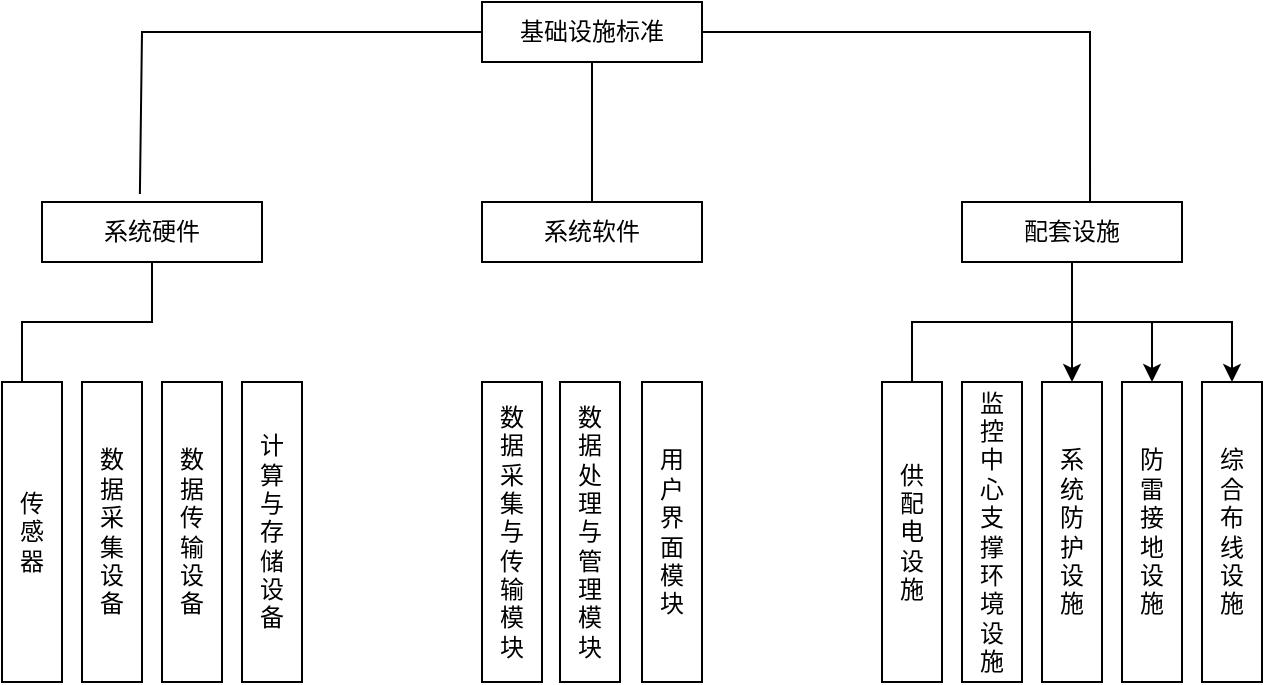 <mxfile version="24.8.4">
  <diagram name="第 1 页" id="TFw86LQmR-_3ckI362Ps">
    <mxGraphModel dx="712" dy="737" grid="1" gridSize="10" guides="1" tooltips="1" connect="1" arrows="1" fold="1" page="1" pageScale="1" pageWidth="827" pageHeight="1169" math="0" shadow="0">
      <root>
        <mxCell id="0" />
        <mxCell id="1" parent="0" />
        <mxCell id="VQQAnVN5WDwD28waIKjL-40" style="edgeStyle=orthogonalEdgeStyle;rounded=0;orthogonalLoop=1;jettySize=auto;html=1;entryX=0.333;entryY=0.2;entryDx=0;entryDy=0;entryPerimeter=0;" edge="1" parent="1" source="VQQAnVN5WDwD28waIKjL-4" target="VQQAnVN5WDwD28waIKjL-12">
          <mxGeometry relative="1" as="geometry" />
        </mxCell>
        <mxCell id="VQQAnVN5WDwD28waIKjL-1" value="基础设施标准" style="rounded=0;whiteSpace=wrap;html=1;" vertex="1" parent="1">
          <mxGeometry x="360" y="110" width="110" height="30" as="geometry" />
        </mxCell>
        <mxCell id="VQQAnVN5WDwD28waIKjL-4" value="系统硬件" style="rounded=0;whiteSpace=wrap;html=1;" vertex="1" parent="1">
          <mxGeometry x="140" y="210" width="110" height="30" as="geometry" />
        </mxCell>
        <mxCell id="VQQAnVN5WDwD28waIKjL-5" value="系统软件" style="rounded=0;whiteSpace=wrap;html=1;" vertex="1" parent="1">
          <mxGeometry x="360" y="210" width="110" height="30" as="geometry" />
        </mxCell>
        <mxCell id="VQQAnVN5WDwD28waIKjL-35" style="edgeStyle=orthogonalEdgeStyle;rounded=0;orthogonalLoop=1;jettySize=auto;html=1;" edge="1" parent="1" source="VQQAnVN5WDwD28waIKjL-6">
          <mxGeometry relative="1" as="geometry">
            <mxPoint x="570" y="310" as="targetPoint" />
            <Array as="points">
              <mxPoint x="655" y="270" />
              <mxPoint x="575" y="270" />
              <mxPoint x="575" y="310" />
            </Array>
          </mxGeometry>
        </mxCell>
        <mxCell id="VQQAnVN5WDwD28waIKjL-37" style="edgeStyle=orthogonalEdgeStyle;rounded=0;orthogonalLoop=1;jettySize=auto;html=1;exitX=0.5;exitY=1;exitDx=0;exitDy=0;" edge="1" parent="1" source="VQQAnVN5WDwD28waIKjL-6" target="VQQAnVN5WDwD28waIKjL-22">
          <mxGeometry relative="1" as="geometry" />
        </mxCell>
        <mxCell id="VQQAnVN5WDwD28waIKjL-38" style="edgeStyle=orthogonalEdgeStyle;rounded=0;orthogonalLoop=1;jettySize=auto;html=1;exitX=0.5;exitY=1;exitDx=0;exitDy=0;" edge="1" parent="1" source="VQQAnVN5WDwD28waIKjL-6" target="VQQAnVN5WDwD28waIKjL-23">
          <mxGeometry relative="1" as="geometry" />
        </mxCell>
        <mxCell id="VQQAnVN5WDwD28waIKjL-39" style="edgeStyle=orthogonalEdgeStyle;rounded=0;orthogonalLoop=1;jettySize=auto;html=1;exitX=0.5;exitY=1;exitDx=0;exitDy=0;" edge="1" parent="1" source="VQQAnVN5WDwD28waIKjL-6" target="VQQAnVN5WDwD28waIKjL-21">
          <mxGeometry relative="1" as="geometry" />
        </mxCell>
        <mxCell id="VQQAnVN5WDwD28waIKjL-6" value="配套设施" style="rounded=0;whiteSpace=wrap;html=1;" vertex="1" parent="1">
          <mxGeometry x="600" y="210" width="110" height="30" as="geometry" />
        </mxCell>
        <mxCell id="VQQAnVN5WDwD28waIKjL-11" value="" style="endArrow=none;html=1;rounded=0;entryX=1;entryY=0.5;entryDx=0;entryDy=0;exitX=0.582;exitY=0;exitDx=0;exitDy=0;exitPerimeter=0;" edge="1" parent="1" source="VQQAnVN5WDwD28waIKjL-6" target="VQQAnVN5WDwD28waIKjL-1">
          <mxGeometry width="50" height="50" relative="1" as="geometry">
            <mxPoint x="470" y="410" as="sourcePoint" />
            <mxPoint x="520" y="360" as="targetPoint" />
            <Array as="points">
              <mxPoint x="664" y="125" />
            </Array>
          </mxGeometry>
        </mxCell>
        <mxCell id="VQQAnVN5WDwD28waIKjL-12" value="传&lt;div&gt;感&lt;/div&gt;&lt;div&gt;器&lt;/div&gt;" style="rounded=0;whiteSpace=wrap;html=1;" vertex="1" parent="1">
          <mxGeometry x="120" y="300" width="30" height="150" as="geometry" />
        </mxCell>
        <mxCell id="VQQAnVN5WDwD28waIKjL-13" value="数&lt;div&gt;据&lt;/div&gt;&lt;div&gt;采&lt;/div&gt;&lt;div&gt;集&lt;/div&gt;&lt;div&gt;设&lt;/div&gt;&lt;div&gt;备&lt;/div&gt;" style="rounded=0;whiteSpace=wrap;html=1;" vertex="1" parent="1">
          <mxGeometry x="160" y="300" width="30" height="150" as="geometry" />
        </mxCell>
        <mxCell id="VQQAnVN5WDwD28waIKjL-14" value="数&lt;div&gt;据&lt;/div&gt;&lt;div&gt;传&lt;/div&gt;&lt;div&gt;输&lt;/div&gt;&lt;div&gt;设&lt;/div&gt;&lt;div&gt;备&lt;/div&gt;" style="rounded=0;whiteSpace=wrap;html=1;" vertex="1" parent="1">
          <mxGeometry x="200" y="300" width="30" height="150" as="geometry" />
        </mxCell>
        <mxCell id="VQQAnVN5WDwD28waIKjL-15" value="计&lt;div&gt;算&lt;/div&gt;&lt;div&gt;与&lt;/div&gt;&lt;div&gt;存&lt;/div&gt;&lt;div&gt;储&lt;/div&gt;&lt;div&gt;设&lt;/div&gt;&lt;div&gt;备&lt;/div&gt;" style="rounded=0;whiteSpace=wrap;html=1;" vertex="1" parent="1">
          <mxGeometry x="240" y="300" width="30" height="150" as="geometry" />
        </mxCell>
        <mxCell id="VQQAnVN5WDwD28waIKjL-16" value="数&lt;div&gt;&lt;span style=&quot;background-color: initial;&quot;&gt;据&lt;/span&gt;&lt;div&gt;采&lt;/div&gt;&lt;div&gt;集&lt;/div&gt;&lt;div&gt;与&lt;/div&gt;&lt;div&gt;传&lt;/div&gt;&lt;div&gt;输&lt;/div&gt;&lt;div&gt;模&lt;/div&gt;&lt;div&gt;块&lt;/div&gt;&lt;/div&gt;" style="rounded=0;whiteSpace=wrap;html=1;" vertex="1" parent="1">
          <mxGeometry x="360" y="300" width="30" height="150" as="geometry" />
        </mxCell>
        <mxCell id="VQQAnVN5WDwD28waIKjL-18" value="数&lt;div&gt;据&lt;/div&gt;&lt;div&gt;处&lt;/div&gt;&lt;div&gt;理&lt;/div&gt;&lt;div&gt;与&lt;/div&gt;&lt;div&gt;管&lt;/div&gt;&lt;div&gt;理&lt;/div&gt;&lt;div&gt;模&lt;/div&gt;&lt;div&gt;块&lt;/div&gt;" style="rounded=0;whiteSpace=wrap;html=1;" vertex="1" parent="1">
          <mxGeometry x="399" y="300" width="30" height="150" as="geometry" />
        </mxCell>
        <mxCell id="VQQAnVN5WDwD28waIKjL-19" value="用&lt;div&gt;户&lt;/div&gt;&lt;div&gt;界&lt;/div&gt;&lt;div&gt;面&lt;/div&gt;&lt;div&gt;模&lt;/div&gt;&lt;div&gt;块&lt;/div&gt;" style="rounded=0;whiteSpace=wrap;html=1;" vertex="1" parent="1">
          <mxGeometry x="440" y="300" width="30" height="150" as="geometry" />
        </mxCell>
        <mxCell id="VQQAnVN5WDwD28waIKjL-20" value="供&lt;div&gt;配&lt;/div&gt;&lt;div&gt;&lt;span style=&quot;background-color: initial;&quot;&gt;电&lt;/span&gt;&lt;/div&gt;&lt;div&gt;设&lt;/div&gt;&lt;div&gt;&lt;span style=&quot;background-color: initial;&quot;&gt;施&lt;/span&gt;&lt;/div&gt;" style="rounded=0;whiteSpace=wrap;html=1;" vertex="1" parent="1">
          <mxGeometry x="560" y="300" width="30" height="150" as="geometry" />
        </mxCell>
        <mxCell id="VQQAnVN5WDwD28waIKjL-21" value="综&lt;div&gt;合&lt;/div&gt;&lt;div&gt;&lt;div&gt;&lt;span style=&quot;background-color: initial;&quot;&gt;布&lt;/span&gt;&lt;/div&gt;&lt;div&gt;&lt;span style=&quot;background-color: initial;&quot;&gt;线&lt;/span&gt;&lt;/div&gt;&lt;div&gt;&lt;span style=&quot;background-color: initial;&quot;&gt;设&lt;/span&gt;&lt;/div&gt;&lt;div&gt;&lt;span style=&quot;background-color: initial;&quot;&gt;施&lt;/span&gt;&lt;/div&gt;&lt;/div&gt;" style="rounded=0;whiteSpace=wrap;html=1;" vertex="1" parent="1">
          <mxGeometry x="720" y="300" width="30" height="150" as="geometry" />
        </mxCell>
        <mxCell id="VQQAnVN5WDwD28waIKjL-22" value="系&lt;div&gt;统&lt;/div&gt;&lt;div&gt;防&lt;/div&gt;&lt;div&gt;护&lt;/div&gt;&lt;div&gt;设&lt;/div&gt;&lt;div&gt;施&lt;/div&gt;" style="rounded=0;whiteSpace=wrap;html=1;" vertex="1" parent="1">
          <mxGeometry x="640" y="300" width="30" height="150" as="geometry" />
        </mxCell>
        <mxCell id="VQQAnVN5WDwD28waIKjL-23" value="防&lt;div&gt;雷&lt;/div&gt;&lt;div&gt;接&lt;/div&gt;&lt;div&gt;地&lt;/div&gt;&lt;div&gt;设&lt;/div&gt;&lt;div&gt;施&lt;/div&gt;" style="rounded=0;whiteSpace=wrap;html=1;" vertex="1" parent="1">
          <mxGeometry x="680" y="300" width="30" height="150" as="geometry" />
        </mxCell>
        <mxCell id="VQQAnVN5WDwD28waIKjL-24" value="监&lt;div&gt;控&lt;/div&gt;&lt;div&gt;中&lt;/div&gt;&lt;div&gt;心&lt;/div&gt;&lt;div&gt;支&lt;/div&gt;&lt;div&gt;撑&lt;/div&gt;&lt;div&gt;环&lt;/div&gt;&lt;div&gt;境&lt;/div&gt;&lt;div&gt;设&lt;/div&gt;&lt;div&gt;施&lt;/div&gt;" style="rounded=0;whiteSpace=wrap;html=1;" vertex="1" parent="1">
          <mxGeometry x="600" y="300" width="30" height="150" as="geometry" />
        </mxCell>
        <mxCell id="VQQAnVN5WDwD28waIKjL-27" value="" style="endArrow=none;html=1;rounded=0;entryX=0;entryY=0.5;entryDx=0;entryDy=0;exitX=0.445;exitY=-0.133;exitDx=0;exitDy=0;exitPerimeter=0;" edge="1" parent="1" source="VQQAnVN5WDwD28waIKjL-4" target="VQQAnVN5WDwD28waIKjL-1">
          <mxGeometry width="50" height="50" relative="1" as="geometry">
            <mxPoint x="160" y="540" as="sourcePoint" />
            <mxPoint x="210" y="490" as="targetPoint" />
            <Array as="points">
              <mxPoint x="190" y="125" />
            </Array>
          </mxGeometry>
        </mxCell>
        <mxCell id="VQQAnVN5WDwD28waIKjL-33" value="" style="endArrow=none;html=1;rounded=0;entryX=0.5;entryY=1;entryDx=0;entryDy=0;" edge="1" parent="1" source="VQQAnVN5WDwD28waIKjL-5" target="VQQAnVN5WDwD28waIKjL-1">
          <mxGeometry width="50" height="50" relative="1" as="geometry">
            <mxPoint x="360" y="570" as="sourcePoint" />
            <mxPoint x="410" y="520" as="targetPoint" />
          </mxGeometry>
        </mxCell>
      </root>
    </mxGraphModel>
  </diagram>
</mxfile>
